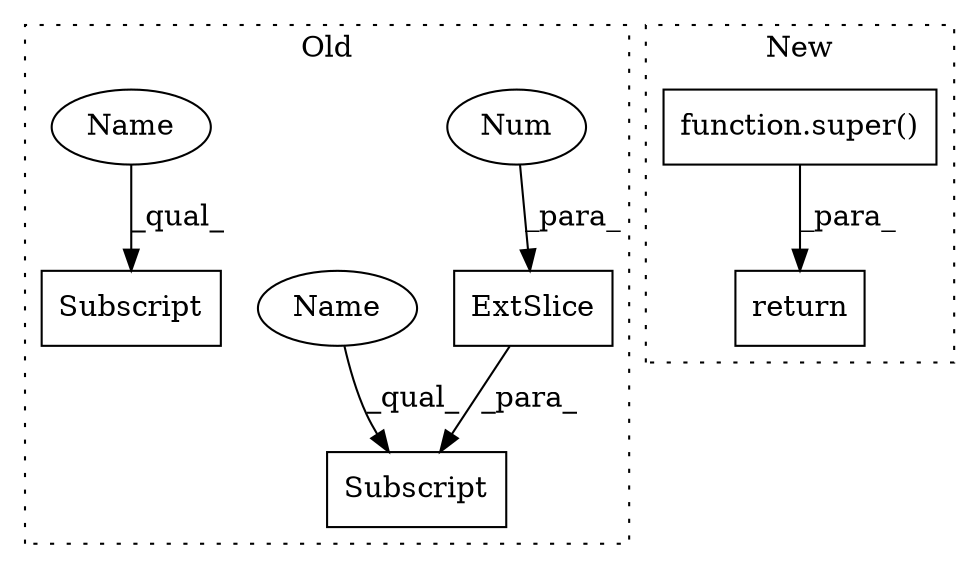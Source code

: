 digraph G {
subgraph cluster0 {
1 [label="ExtSlice" a="85" s="589" l="1" shape="box"];
3 [label="Subscript" a="63" s="589,0" l="6,0" shape="box"];
5 [label="Num" a="76" s="593" l="1" shape="ellipse"];
6 [label="Subscript" a="63" s="597,0" l="6,0" shape="box"];
7 [label="Name" a="87" s="589" l="1" shape="ellipse"];
8 [label="Name" a="87" s="597" l="1" shape="ellipse"];
label = "Old";
style="dotted";
}
subgraph cluster1 {
2 [label="function.super()" a="75" s="823" l="7" shape="box"];
4 [label="return" a="93" s="1087" l="7" shape="box"];
label = "New";
style="dotted";
}
1 -> 3 [label="_para_"];
2 -> 4 [label="_para_"];
5 -> 1 [label="_para_"];
7 -> 3 [label="_qual_"];
8 -> 6 [label="_qual_"];
}